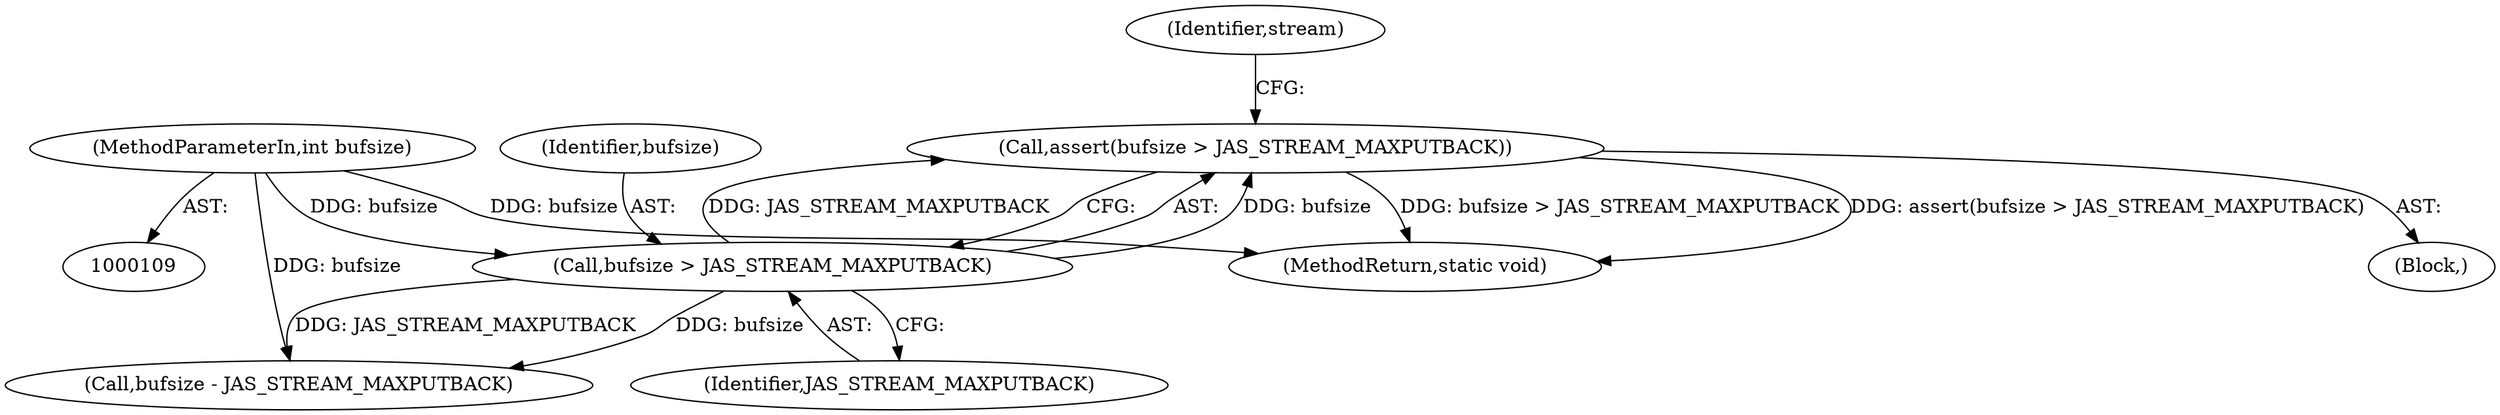 digraph "0_jasper_d42b2388f7f8e0332c846675133acea151fc557a_30@API" {
"1000165" [label="(Call,assert(bufsize > JAS_STREAM_MAXPUTBACK))"];
"1000166" [label="(Call,bufsize > JAS_STREAM_MAXPUTBACK)"];
"1000113" [label="(MethodParameterIn,int bufsize)"];
"1000173" [label="(Call,bufsize - JAS_STREAM_MAXPUTBACK)"];
"1000164" [label="(Block,)"];
"1000113" [label="(MethodParameterIn,int bufsize)"];
"1000168" [label="(Identifier,JAS_STREAM_MAXPUTBACK)"];
"1000166" [label="(Call,bufsize > JAS_STREAM_MAXPUTBACK)"];
"1000222" [label="(MethodReturn,static void)"];
"1000167" [label="(Identifier,bufsize)"];
"1000165" [label="(Call,assert(bufsize > JAS_STREAM_MAXPUTBACK))"];
"1000171" [label="(Identifier,stream)"];
"1000165" -> "1000164"  [label="AST: "];
"1000165" -> "1000166"  [label="CFG: "];
"1000166" -> "1000165"  [label="AST: "];
"1000171" -> "1000165"  [label="CFG: "];
"1000165" -> "1000222"  [label="DDG: bufsize > JAS_STREAM_MAXPUTBACK"];
"1000165" -> "1000222"  [label="DDG: assert(bufsize > JAS_STREAM_MAXPUTBACK)"];
"1000166" -> "1000165"  [label="DDG: bufsize"];
"1000166" -> "1000165"  [label="DDG: JAS_STREAM_MAXPUTBACK"];
"1000166" -> "1000168"  [label="CFG: "];
"1000167" -> "1000166"  [label="AST: "];
"1000168" -> "1000166"  [label="AST: "];
"1000113" -> "1000166"  [label="DDG: bufsize"];
"1000166" -> "1000173"  [label="DDG: bufsize"];
"1000166" -> "1000173"  [label="DDG: JAS_STREAM_MAXPUTBACK"];
"1000113" -> "1000109"  [label="AST: "];
"1000113" -> "1000222"  [label="DDG: bufsize"];
"1000113" -> "1000173"  [label="DDG: bufsize"];
}
